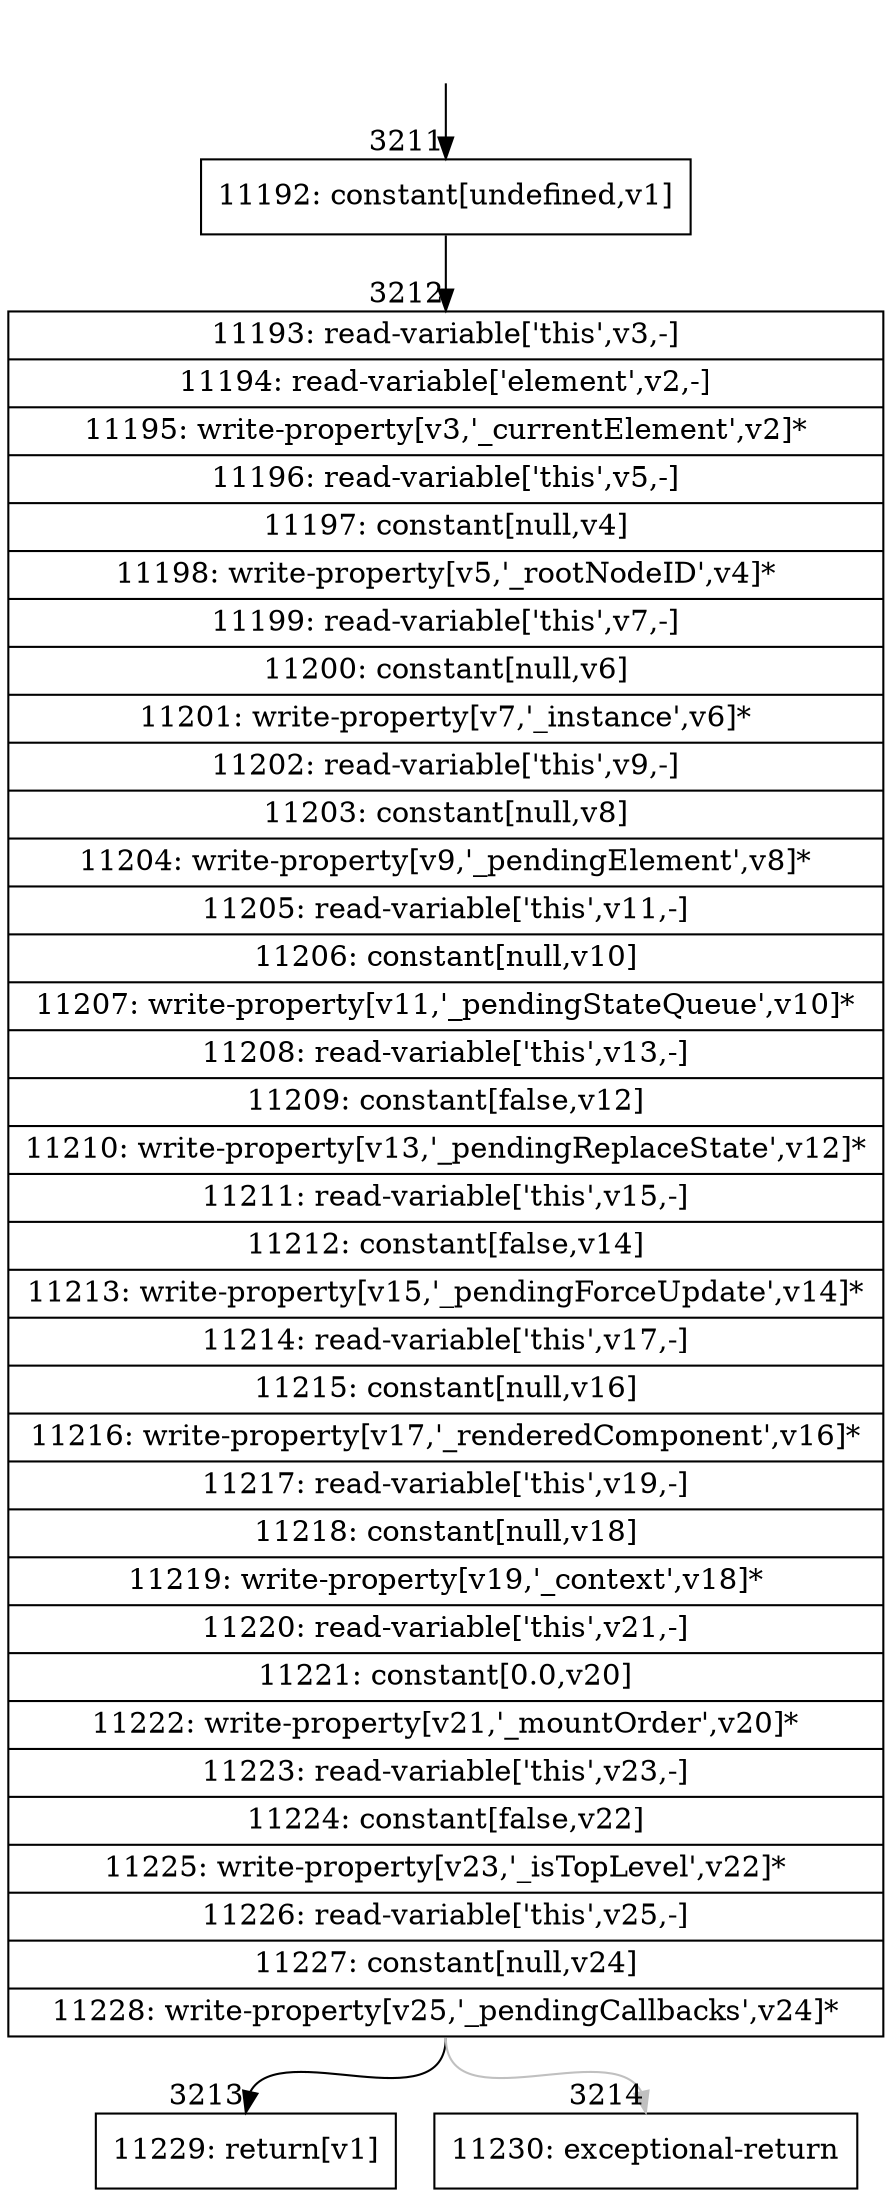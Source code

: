 digraph {
rankdir="TD"
BB_entry233[shape=none,label=""];
BB_entry233 -> BB3211 [tailport=s, headport=n, headlabel="    3211"]
BB3211 [shape=record label="{11192: constant[undefined,v1]}" ] 
BB3211 -> BB3212 [tailport=s, headport=n, headlabel="      3212"]
BB3212 [shape=record label="{11193: read-variable['this',v3,-]|11194: read-variable['element',v2,-]|11195: write-property[v3,'_currentElement',v2]*|11196: read-variable['this',v5,-]|11197: constant[null,v4]|11198: write-property[v5,'_rootNodeID',v4]*|11199: read-variable['this',v7,-]|11200: constant[null,v6]|11201: write-property[v7,'_instance',v6]*|11202: read-variable['this',v9,-]|11203: constant[null,v8]|11204: write-property[v9,'_pendingElement',v8]*|11205: read-variable['this',v11,-]|11206: constant[null,v10]|11207: write-property[v11,'_pendingStateQueue',v10]*|11208: read-variable['this',v13,-]|11209: constant[false,v12]|11210: write-property[v13,'_pendingReplaceState',v12]*|11211: read-variable['this',v15,-]|11212: constant[false,v14]|11213: write-property[v15,'_pendingForceUpdate',v14]*|11214: read-variable['this',v17,-]|11215: constant[null,v16]|11216: write-property[v17,'_renderedComponent',v16]*|11217: read-variable['this',v19,-]|11218: constant[null,v18]|11219: write-property[v19,'_context',v18]*|11220: read-variable['this',v21,-]|11221: constant[0.0,v20]|11222: write-property[v21,'_mountOrder',v20]*|11223: read-variable['this',v23,-]|11224: constant[false,v22]|11225: write-property[v23,'_isTopLevel',v22]*|11226: read-variable['this',v25,-]|11227: constant[null,v24]|11228: write-property[v25,'_pendingCallbacks',v24]*}" ] 
BB3212 -> BB3213 [tailport=s, headport=n, headlabel="      3213"]
BB3212 -> BB3214 [tailport=s, headport=n, color=gray, headlabel="      3214"]
BB3213 [shape=record label="{11229: return[v1]}" ] 
BB3214 [shape=record label="{11230: exceptional-return}" ] 
//#$~ 6278
}
